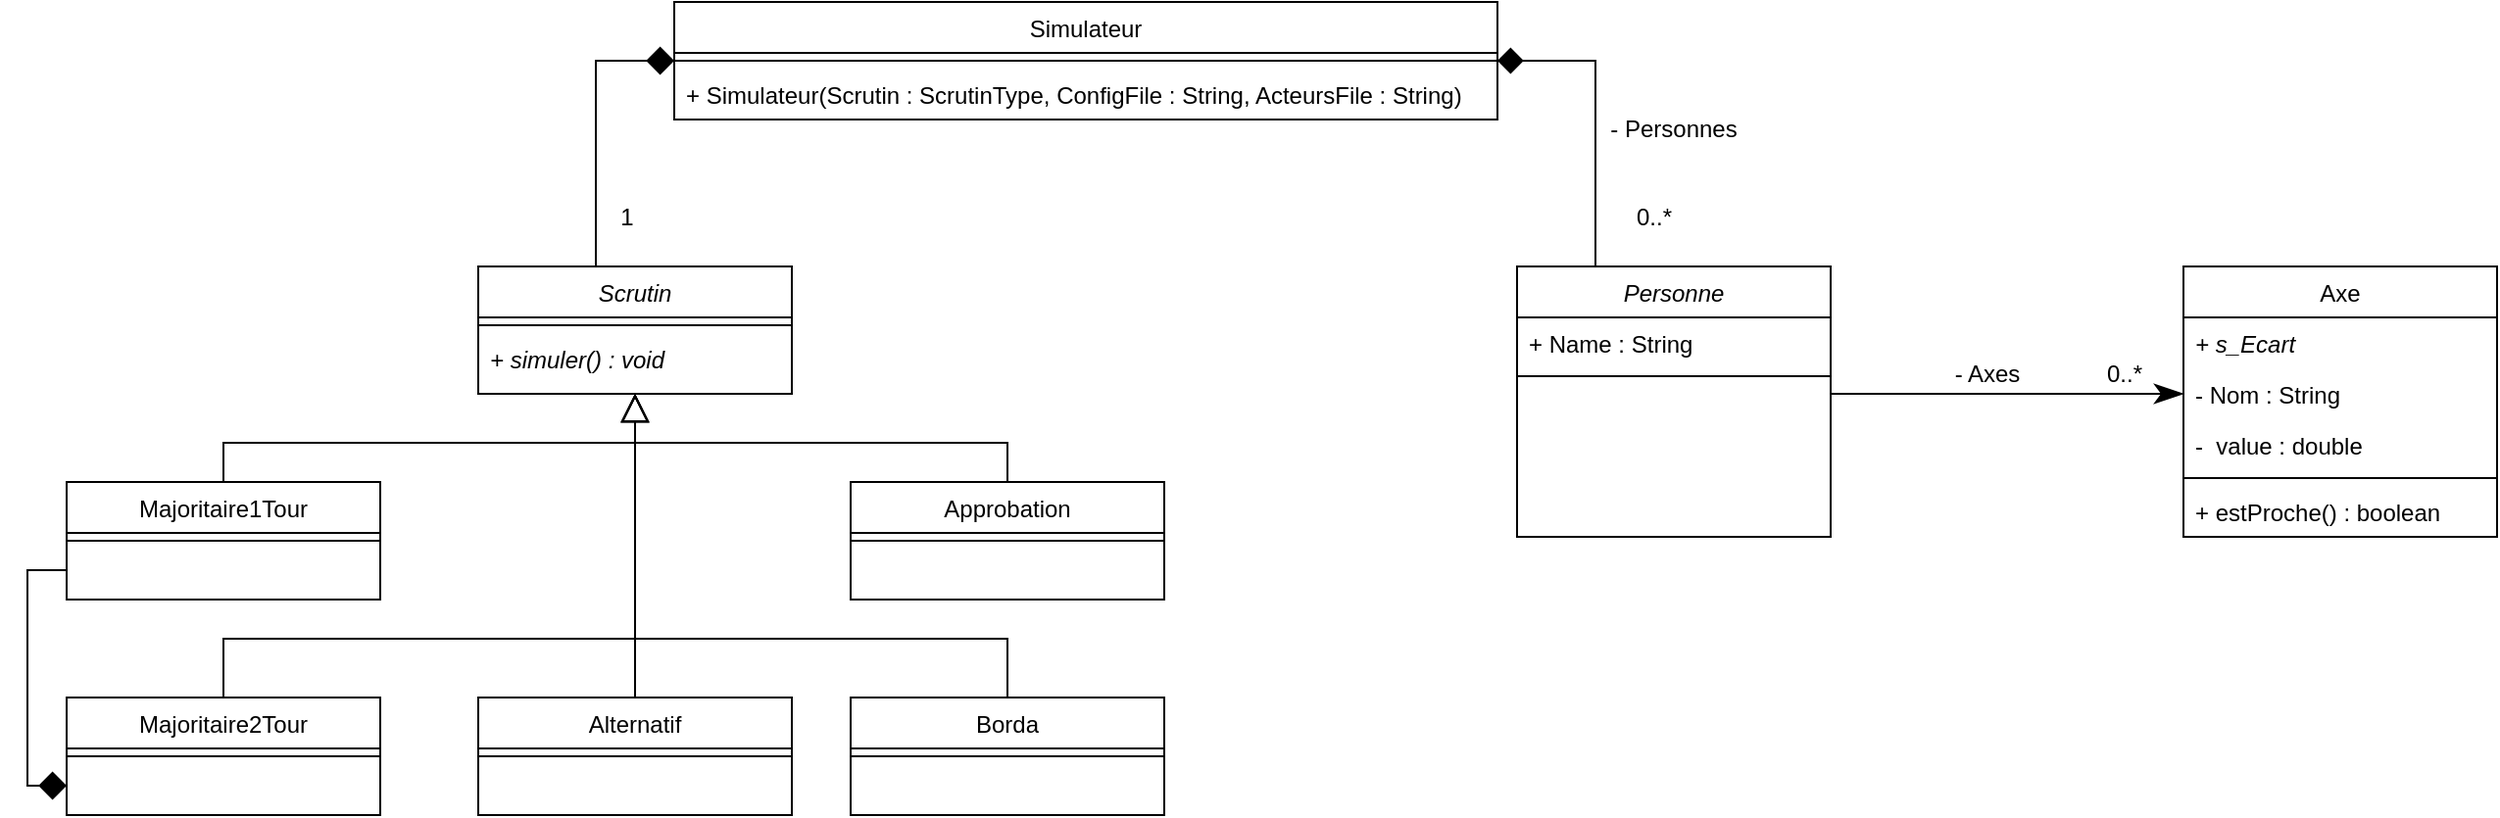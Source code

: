 <mxfile version="15.9.4" type="device"><diagram id="C5RBs43oDa-KdzZeNtuy" name="Page-1"><mxGraphModel dx="1038" dy="539" grid="1" gridSize="10" guides="1" tooltips="1" connect="1" arrows="1" fold="1" page="1" pageScale="1" pageWidth="827" pageHeight="1169" math="0" shadow="0"><root><mxCell id="WIyWlLk6GJQsqaUBKTNV-0"/><mxCell id="WIyWlLk6GJQsqaUBKTNV-1" parent="WIyWlLk6GJQsqaUBKTNV-0"/><mxCell id="2mdd3WLcxIbXDcWZyZY6-10" style="edgeStyle=orthogonalEdgeStyle;rounded=0;jumpSize=6;orthogonalLoop=1;jettySize=auto;html=1;exitX=1;exitY=0.25;exitDx=0;exitDy=0;entryX=0;entryY=0.5;entryDx=0;entryDy=0;endArrow=classicThin;endFill=1;endSize=12;targetPerimeterSpacing=0;strokeWidth=1;" parent="WIyWlLk6GJQsqaUBKTNV-1" source="zkfFHV4jXpPFQw0GAbJ--0" target="2mdd3WLcxIbXDcWZyZY6-4" edge="1"><mxGeometry relative="1" as="geometry"><Array as="points"><mxPoint x="950" y="230"/></Array></mxGeometry></mxCell><mxCell id="zkfFHV4jXpPFQw0GAbJ--0" value="Personne" style="swimlane;fontStyle=2;align=center;verticalAlign=top;childLayout=stackLayout;horizontal=1;startSize=26;horizontalStack=0;resizeParent=1;resizeLast=0;collapsible=1;marginBottom=0;rounded=0;shadow=0;strokeWidth=1;" parent="WIyWlLk6GJQsqaUBKTNV-1" vertex="1"><mxGeometry x="790" y="165" width="160" height="138" as="geometry"><mxRectangle x="230" y="140" width="160" height="26" as="alternateBounds"/></mxGeometry></mxCell><mxCell id="zkfFHV4jXpPFQw0GAbJ--1" value="+ Name : String" style="text;align=left;verticalAlign=top;spacingLeft=4;spacingRight=4;overflow=hidden;rotatable=0;points=[[0,0.5],[1,0.5]];portConstraint=eastwest;" parent="zkfFHV4jXpPFQw0GAbJ--0" vertex="1"><mxGeometry y="26" width="160" height="26" as="geometry"/></mxCell><mxCell id="zkfFHV4jXpPFQw0GAbJ--4" value="" style="line;html=1;strokeWidth=1;align=left;verticalAlign=middle;spacingTop=-1;spacingLeft=3;spacingRight=3;rotatable=0;labelPosition=right;points=[];portConstraint=eastwest;" parent="zkfFHV4jXpPFQw0GAbJ--0" vertex="1"><mxGeometry y="52" width="160" height="8" as="geometry"/></mxCell><mxCell id="2mdd3WLcxIbXDcWZyZY6-3" value="Axe" style="swimlane;fontStyle=0;align=center;verticalAlign=top;childLayout=stackLayout;horizontal=1;startSize=26;horizontalStack=0;resizeParent=1;resizeLast=0;collapsible=1;marginBottom=0;rounded=0;shadow=0;strokeWidth=1;" parent="WIyWlLk6GJQsqaUBKTNV-1" vertex="1"><mxGeometry x="1130" y="165" width="160" height="138" as="geometry"><mxRectangle x="230" y="140" width="160" height="26" as="alternateBounds"/></mxGeometry></mxCell><mxCell id="2mdd3WLcxIbXDcWZyZY6-7" value="+ s_Ecart" style="text;align=left;verticalAlign=top;spacingLeft=4;spacingRight=4;overflow=hidden;rotatable=0;points=[[0,0.5],[1,0.5]];portConstraint=eastwest;fontStyle=2" parent="2mdd3WLcxIbXDcWZyZY6-3" vertex="1"><mxGeometry y="26" width="160" height="26" as="geometry"/></mxCell><mxCell id="2mdd3WLcxIbXDcWZyZY6-4" value="- Nom : String" style="text;align=left;verticalAlign=top;spacingLeft=4;spacingRight=4;overflow=hidden;rotatable=0;points=[[0,0.5],[1,0.5]];portConstraint=eastwest;" parent="2mdd3WLcxIbXDcWZyZY6-3" vertex="1"><mxGeometry y="52" width="160" height="26" as="geometry"/></mxCell><mxCell id="2mdd3WLcxIbXDcWZyZY6-5" value="-  value : double" style="text;align=left;verticalAlign=top;spacingLeft=4;spacingRight=4;overflow=hidden;rotatable=0;points=[[0,0.5],[1,0.5]];portConstraint=eastwest;" parent="2mdd3WLcxIbXDcWZyZY6-3" vertex="1"><mxGeometry y="78" width="160" height="26" as="geometry"/></mxCell><mxCell id="2mdd3WLcxIbXDcWZyZY6-6" value="" style="line;html=1;strokeWidth=1;align=left;verticalAlign=middle;spacingTop=-1;spacingLeft=3;spacingRight=3;rotatable=0;labelPosition=right;points=[];portConstraint=eastwest;" parent="2mdd3WLcxIbXDcWZyZY6-3" vertex="1"><mxGeometry y="104" width="160" height="8" as="geometry"/></mxCell><mxCell id="2mdd3WLcxIbXDcWZyZY6-9" value="+ estProche() : boolean" style="text;align=left;verticalAlign=top;spacingLeft=4;spacingRight=4;overflow=hidden;rotatable=0;points=[[0,0.5],[1,0.5]];portConstraint=eastwest;" parent="2mdd3WLcxIbXDcWZyZY6-3" vertex="1"><mxGeometry y="112" width="160" height="26" as="geometry"/></mxCell><mxCell id="2mdd3WLcxIbXDcWZyZY6-11" value="0..*" style="text;html=1;strokeColor=none;fillColor=none;align=center;verticalAlign=middle;whiteSpace=wrap;rounded=0;" parent="WIyWlLk6GJQsqaUBKTNV-1" vertex="1"><mxGeometry x="1070" y="205" width="60" height="30" as="geometry"/></mxCell><mxCell id="2mdd3WLcxIbXDcWZyZY6-13" value="- Axes" style="text;html=1;strokeColor=none;fillColor=none;align=center;verticalAlign=middle;whiteSpace=wrap;rounded=0;" parent="WIyWlLk6GJQsqaUBKTNV-1" vertex="1"><mxGeometry x="1000" y="205" width="60" height="30" as="geometry"/></mxCell><mxCell id="2mdd3WLcxIbXDcWZyZY6-41" style="edgeStyle=orthogonalEdgeStyle;rounded=0;jumpSize=6;orthogonalLoop=1;jettySize=auto;html=1;exitX=0;exitY=0.5;exitDx=0;exitDy=0;entryX=0.5;entryY=0;entryDx=0;entryDy=0;endArrow=none;endFill=0;endSize=12;targetPerimeterSpacing=0;strokeWidth=1;startArrow=diamond;startFill=1;startSize=12;" parent="WIyWlLk6GJQsqaUBKTNV-1" source="2mdd3WLcxIbXDcWZyZY6-14" target="2mdd3WLcxIbXDcWZyZY6-17" edge="1"><mxGeometry relative="1" as="geometry"><Array as="points"><mxPoint x="320" y="60"/><mxPoint x="320" y="165"/></Array></mxGeometry></mxCell><mxCell id="2mdd3WLcxIbXDcWZyZY6-46" style="edgeStyle=orthogonalEdgeStyle;rounded=0;jumpSize=6;orthogonalLoop=1;jettySize=auto;html=1;exitX=1;exitY=0.5;exitDx=0;exitDy=0;entryX=0.25;entryY=0;entryDx=0;entryDy=0;endArrow=none;endFill=0;endSize=12;targetPerimeterSpacing=0;strokeWidth=1;startArrow=diamond;startFill=1;startSize=11;" parent="WIyWlLk6GJQsqaUBKTNV-1" source="2mdd3WLcxIbXDcWZyZY6-14" target="zkfFHV4jXpPFQw0GAbJ--0" edge="1"><mxGeometry relative="1" as="geometry"/></mxCell><mxCell id="2mdd3WLcxIbXDcWZyZY6-14" value="Simulateur" style="swimlane;fontStyle=0;align=center;verticalAlign=top;childLayout=stackLayout;horizontal=1;startSize=26;horizontalStack=0;resizeParent=1;resizeLast=0;collapsible=1;marginBottom=0;rounded=0;shadow=0;strokeWidth=1;" parent="WIyWlLk6GJQsqaUBKTNV-1" vertex="1"><mxGeometry x="360" y="30" width="420" height="60" as="geometry"><mxRectangle x="230" y="140" width="160" height="26" as="alternateBounds"/></mxGeometry></mxCell><mxCell id="2mdd3WLcxIbXDcWZyZY6-16" value="" style="line;html=1;strokeWidth=1;align=left;verticalAlign=middle;spacingTop=-1;spacingLeft=3;spacingRight=3;rotatable=0;labelPosition=right;points=[];portConstraint=eastwest;" parent="2mdd3WLcxIbXDcWZyZY6-14" vertex="1"><mxGeometry y="26" width="420" height="8" as="geometry"/></mxCell><mxCell id="2mdd3WLcxIbXDcWZyZY6-48" value="+ Simulateur(Scrutin : ScrutinType, ConfigFile : String, ActeursFile : String)" style="text;align=left;verticalAlign=top;spacingLeft=4;spacingRight=4;overflow=hidden;rotatable=0;points=[[0,0.5],[1,0.5]];portConstraint=eastwest;fontStyle=0" parent="2mdd3WLcxIbXDcWZyZY6-14" vertex="1"><mxGeometry y="34" width="420" height="26" as="geometry"/></mxCell><mxCell id="2mdd3WLcxIbXDcWZyZY6-17" value="Scrutin" style="swimlane;fontStyle=2;align=center;verticalAlign=top;childLayout=stackLayout;horizontal=1;startSize=26;horizontalStack=0;resizeParent=1;resizeLast=0;collapsible=1;marginBottom=0;rounded=0;shadow=0;strokeWidth=1;" parent="WIyWlLk6GJQsqaUBKTNV-1" vertex="1"><mxGeometry x="260" y="165" width="160" height="65" as="geometry"><mxRectangle x="230" y="140" width="160" height="26" as="alternateBounds"/></mxGeometry></mxCell><mxCell id="2mdd3WLcxIbXDcWZyZY6-18" value="" style="line;html=1;strokeWidth=1;align=left;verticalAlign=middle;spacingTop=-1;spacingLeft=3;spacingRight=3;rotatable=0;labelPosition=right;points=[];portConstraint=eastwest;" parent="2mdd3WLcxIbXDcWZyZY6-17" vertex="1"><mxGeometry y="26" width="160" height="8" as="geometry"/></mxCell><mxCell id="2mdd3WLcxIbXDcWZyZY6-19" value="+ simuler() : void" style="text;align=left;verticalAlign=top;spacingLeft=4;spacingRight=4;overflow=hidden;rotatable=0;points=[[0,0.5],[1,0.5]];portConstraint=eastwest;fontStyle=2" parent="2mdd3WLcxIbXDcWZyZY6-17" vertex="1"><mxGeometry y="34" width="160" height="26" as="geometry"/></mxCell><mxCell id="2mdd3WLcxIbXDcWZyZY6-32" style="edgeStyle=orthogonalEdgeStyle;rounded=0;jumpSize=6;orthogonalLoop=1;jettySize=auto;html=1;entryX=0.5;entryY=1;entryDx=0;entryDy=0;endArrow=block;endFill=0;endSize=12;targetPerimeterSpacing=0;strokeWidth=1;" parent="WIyWlLk6GJQsqaUBKTNV-1" source="2mdd3WLcxIbXDcWZyZY6-20" target="2mdd3WLcxIbXDcWZyZY6-17" edge="1"><mxGeometry relative="1" as="geometry"><Array as="points"><mxPoint x="130" y="255"/><mxPoint x="340" y="255"/></Array></mxGeometry></mxCell><mxCell id="lrEEnaICSZiN80c9e5Cx-0" style="edgeStyle=orthogonalEdgeStyle;rounded=0;orthogonalLoop=1;jettySize=auto;html=1;exitX=0;exitY=0.75;exitDx=0;exitDy=0;entryX=0;entryY=0.75;entryDx=0;entryDy=0;endArrow=diamond;endFill=1;startArrow=none;startFill=0;endSize=12;startSize=12;" edge="1" parent="WIyWlLk6GJQsqaUBKTNV-1" source="2mdd3WLcxIbXDcWZyZY6-20" target="2mdd3WLcxIbXDcWZyZY6-24"><mxGeometry relative="1" as="geometry"/></mxCell><mxCell id="2mdd3WLcxIbXDcWZyZY6-20" value="Majoritaire1Tour" style="swimlane;fontStyle=0;align=center;verticalAlign=top;childLayout=stackLayout;horizontal=1;startSize=26;horizontalStack=0;resizeParent=1;resizeLast=0;collapsible=1;marginBottom=0;rounded=0;shadow=0;strokeWidth=1;" parent="WIyWlLk6GJQsqaUBKTNV-1" vertex="1"><mxGeometry x="50" y="275" width="160" height="60" as="geometry"><mxRectangle x="230" y="140" width="160" height="26" as="alternateBounds"/></mxGeometry></mxCell><mxCell id="2mdd3WLcxIbXDcWZyZY6-21" value="" style="line;html=1;strokeWidth=1;align=left;verticalAlign=middle;spacingTop=-1;spacingLeft=3;spacingRight=3;rotatable=0;labelPosition=right;points=[];portConstraint=eastwest;" parent="2mdd3WLcxIbXDcWZyZY6-20" vertex="1"><mxGeometry y="26" width="160" height="8" as="geometry"/></mxCell><mxCell id="2mdd3WLcxIbXDcWZyZY6-39" style="edgeStyle=orthogonalEdgeStyle;rounded=0;jumpSize=6;orthogonalLoop=1;jettySize=auto;html=1;entryX=0.5;entryY=1;entryDx=0;entryDy=0;endArrow=block;endFill=0;endSize=12;targetPerimeterSpacing=0;strokeWidth=1;" parent="WIyWlLk6GJQsqaUBKTNV-1" source="2mdd3WLcxIbXDcWZyZY6-24" target="2mdd3WLcxIbXDcWZyZY6-17" edge="1"><mxGeometry relative="1" as="geometry"><Array as="points"><mxPoint x="130" y="355"/><mxPoint x="340" y="355"/></Array></mxGeometry></mxCell><mxCell id="2mdd3WLcxIbXDcWZyZY6-24" value="Majoritaire2Tour" style="swimlane;fontStyle=0;align=center;verticalAlign=top;childLayout=stackLayout;horizontal=1;startSize=26;horizontalStack=0;resizeParent=1;resizeLast=0;collapsible=1;marginBottom=0;rounded=0;shadow=0;strokeWidth=1;" parent="WIyWlLk6GJQsqaUBKTNV-1" vertex="1"><mxGeometry x="50" y="385" width="160" height="60" as="geometry"><mxRectangle x="230" y="140" width="160" height="26" as="alternateBounds"/></mxGeometry></mxCell><mxCell id="2mdd3WLcxIbXDcWZyZY6-25" value="" style="line;html=1;strokeWidth=1;align=left;verticalAlign=middle;spacingTop=-1;spacingLeft=3;spacingRight=3;rotatable=0;labelPosition=right;points=[];portConstraint=eastwest;" parent="2mdd3WLcxIbXDcWZyZY6-24" vertex="1"><mxGeometry y="26" width="160" height="8" as="geometry"/></mxCell><mxCell id="2mdd3WLcxIbXDcWZyZY6-33" style="edgeStyle=orthogonalEdgeStyle;rounded=0;jumpSize=6;orthogonalLoop=1;jettySize=auto;html=1;entryX=0.5;entryY=1;entryDx=0;entryDy=0;endArrow=block;endFill=0;endSize=12;targetPerimeterSpacing=0;strokeWidth=1;" parent="WIyWlLk6GJQsqaUBKTNV-1" source="2mdd3WLcxIbXDcWZyZY6-26" target="2mdd3WLcxIbXDcWZyZY6-17" edge="1"><mxGeometry relative="1" as="geometry"><Array as="points"><mxPoint x="530" y="255"/><mxPoint x="340" y="255"/></Array></mxGeometry></mxCell><mxCell id="2mdd3WLcxIbXDcWZyZY6-26" value="Approbation" style="swimlane;fontStyle=0;align=center;verticalAlign=top;childLayout=stackLayout;horizontal=1;startSize=26;horizontalStack=0;resizeParent=1;resizeLast=0;collapsible=1;marginBottom=0;rounded=0;shadow=0;strokeWidth=1;" parent="WIyWlLk6GJQsqaUBKTNV-1" vertex="1"><mxGeometry x="450" y="275" width="160" height="60" as="geometry"><mxRectangle x="230" y="140" width="160" height="26" as="alternateBounds"/></mxGeometry></mxCell><mxCell id="2mdd3WLcxIbXDcWZyZY6-27" value="" style="line;html=1;strokeWidth=1;align=left;verticalAlign=middle;spacingTop=-1;spacingLeft=3;spacingRight=3;rotatable=0;labelPosition=right;points=[];portConstraint=eastwest;" parent="2mdd3WLcxIbXDcWZyZY6-26" vertex="1"><mxGeometry y="26" width="160" height="8" as="geometry"/></mxCell><mxCell id="2mdd3WLcxIbXDcWZyZY6-28" value="Alternatif" style="swimlane;fontStyle=0;align=center;verticalAlign=top;childLayout=stackLayout;horizontal=1;startSize=26;horizontalStack=0;resizeParent=1;resizeLast=0;collapsible=1;marginBottom=0;rounded=0;shadow=0;strokeWidth=1;" parent="WIyWlLk6GJQsqaUBKTNV-1" vertex="1"><mxGeometry x="260" y="385" width="160" height="60" as="geometry"><mxRectangle x="230" y="140" width="160" height="26" as="alternateBounds"/></mxGeometry></mxCell><mxCell id="2mdd3WLcxIbXDcWZyZY6-29" value="" style="line;html=1;strokeWidth=1;align=left;verticalAlign=middle;spacingTop=-1;spacingLeft=3;spacingRight=3;rotatable=0;labelPosition=right;points=[];portConstraint=eastwest;" parent="2mdd3WLcxIbXDcWZyZY6-28" vertex="1"><mxGeometry y="26" width="160" height="8" as="geometry"/></mxCell><mxCell id="2mdd3WLcxIbXDcWZyZY6-40" style="edgeStyle=orthogonalEdgeStyle;rounded=0;jumpSize=6;orthogonalLoop=1;jettySize=auto;html=1;entryX=0.5;entryY=1;entryDx=0;entryDy=0;endArrow=block;endFill=0;endSize=12;targetPerimeterSpacing=0;strokeWidth=1;" parent="WIyWlLk6GJQsqaUBKTNV-1" source="2mdd3WLcxIbXDcWZyZY6-30" target="2mdd3WLcxIbXDcWZyZY6-17" edge="1"><mxGeometry relative="1" as="geometry"><Array as="points"><mxPoint x="530" y="355"/><mxPoint x="340" y="355"/></Array></mxGeometry></mxCell><mxCell id="2mdd3WLcxIbXDcWZyZY6-30" value="Borda" style="swimlane;fontStyle=0;align=center;verticalAlign=top;childLayout=stackLayout;horizontal=1;startSize=26;horizontalStack=0;resizeParent=1;resizeLast=0;collapsible=1;marginBottom=0;rounded=0;shadow=0;strokeWidth=1;" parent="WIyWlLk6GJQsqaUBKTNV-1" vertex="1"><mxGeometry x="450" y="385" width="160" height="60" as="geometry"><mxRectangle x="230" y="140" width="160" height="26" as="alternateBounds"/></mxGeometry></mxCell><mxCell id="2mdd3WLcxIbXDcWZyZY6-31" value="" style="line;html=1;strokeWidth=1;align=left;verticalAlign=middle;spacingTop=-1;spacingLeft=3;spacingRight=3;rotatable=0;labelPosition=right;points=[];portConstraint=eastwest;" parent="2mdd3WLcxIbXDcWZyZY6-30" vertex="1"><mxGeometry y="26" width="160" height="8" as="geometry"/></mxCell><mxCell id="2mdd3WLcxIbXDcWZyZY6-37" value="" style="endArrow=none;html=1;rounded=0;endSize=12;targetPerimeterSpacing=0;strokeWidth=1;jumpSize=6;exitX=0.5;exitY=0;exitDx=0;exitDy=0;" parent="WIyWlLk6GJQsqaUBKTNV-1" source="2mdd3WLcxIbXDcWZyZY6-28" edge="1"><mxGeometry width="50" height="50" relative="1" as="geometry"><mxPoint x="230" y="445" as="sourcePoint"/><mxPoint x="340" y="245" as="targetPoint"/></mxGeometry></mxCell><mxCell id="2mdd3WLcxIbXDcWZyZY6-42" value="1" style="text;html=1;strokeColor=none;fillColor=none;align=center;verticalAlign=middle;whiteSpace=wrap;rounded=0;" parent="WIyWlLk6GJQsqaUBKTNV-1" vertex="1"><mxGeometry x="306" y="125" width="60" height="30" as="geometry"/></mxCell><mxCell id="2mdd3WLcxIbXDcWZyZY6-45" value="0..*" style="text;html=1;strokeColor=none;fillColor=none;align=center;verticalAlign=middle;whiteSpace=wrap;rounded=0;" parent="WIyWlLk6GJQsqaUBKTNV-1" vertex="1"><mxGeometry x="830" y="125" width="60" height="30" as="geometry"/></mxCell><mxCell id="2mdd3WLcxIbXDcWZyZY6-47" value="- Personnes" style="text;html=1;strokeColor=none;fillColor=none;align=center;verticalAlign=middle;whiteSpace=wrap;rounded=0;" parent="WIyWlLk6GJQsqaUBKTNV-1" vertex="1"><mxGeometry x="820" y="80" width="100" height="30" as="geometry"/></mxCell></root></mxGraphModel></diagram></mxfile>